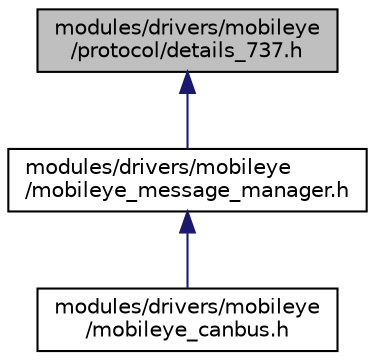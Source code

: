 digraph "modules/drivers/mobileye/protocol/details_737.h"
{
  edge [fontname="Helvetica",fontsize="10",labelfontname="Helvetica",labelfontsize="10"];
  node [fontname="Helvetica",fontsize="10",shape=record];
  Node9 [label="modules/drivers/mobileye\l/protocol/details_737.h",height=0.2,width=0.4,color="black", fillcolor="grey75", style="filled", fontcolor="black"];
  Node9 -> Node10 [dir="back",color="midnightblue",fontsize="10",style="solid",fontname="Helvetica"];
  Node10 [label="modules/drivers/mobileye\l/mobileye_message_manager.h",height=0.2,width=0.4,color="black", fillcolor="white", style="filled",URL="$mobileye__message__manager_8h.html"];
  Node10 -> Node11 [dir="back",color="midnightblue",fontsize="10",style="solid",fontname="Helvetica"];
  Node11 [label="modules/drivers/mobileye\l/mobileye_canbus.h",height=0.2,width=0.4,color="black", fillcolor="white", style="filled",URL="$mobileye__canbus_8h.html"];
}
